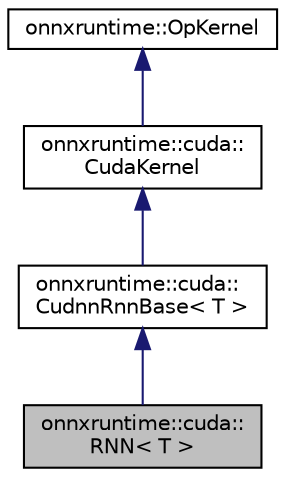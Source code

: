 digraph "onnxruntime::cuda::RNN&lt; T &gt;"
{
  edge [fontname="Helvetica",fontsize="10",labelfontname="Helvetica",labelfontsize="10"];
  node [fontname="Helvetica",fontsize="10",shape=record];
  Node0 [label="onnxruntime::cuda::\lRNN\< T \>",height=0.2,width=0.4,color="black", fillcolor="grey75", style="filled", fontcolor="black"];
  Node1 -> Node0 [dir="back",color="midnightblue",fontsize="10",style="solid"];
  Node1 [label="onnxruntime::cuda::\lCudnnRnnBase\< T \>",height=0.2,width=0.4,color="black", fillcolor="white", style="filled",URL="$classonnxruntime_1_1cuda_1_1CudnnRnnBase.html"];
  Node2 -> Node1 [dir="back",color="midnightblue",fontsize="10",style="solid"];
  Node2 [label="onnxruntime::cuda::\lCudaKernel",height=0.2,width=0.4,color="black", fillcolor="white", style="filled",URL="$classonnxruntime_1_1cuda_1_1CudaKernel.html"];
  Node3 -> Node2 [dir="back",color="midnightblue",fontsize="10",style="solid"];
  Node3 [label="onnxruntime::OpKernel",height=0.2,width=0.4,color="black", fillcolor="white", style="filled",URL="$classonnxruntime_1_1OpKernel.html"];
}
